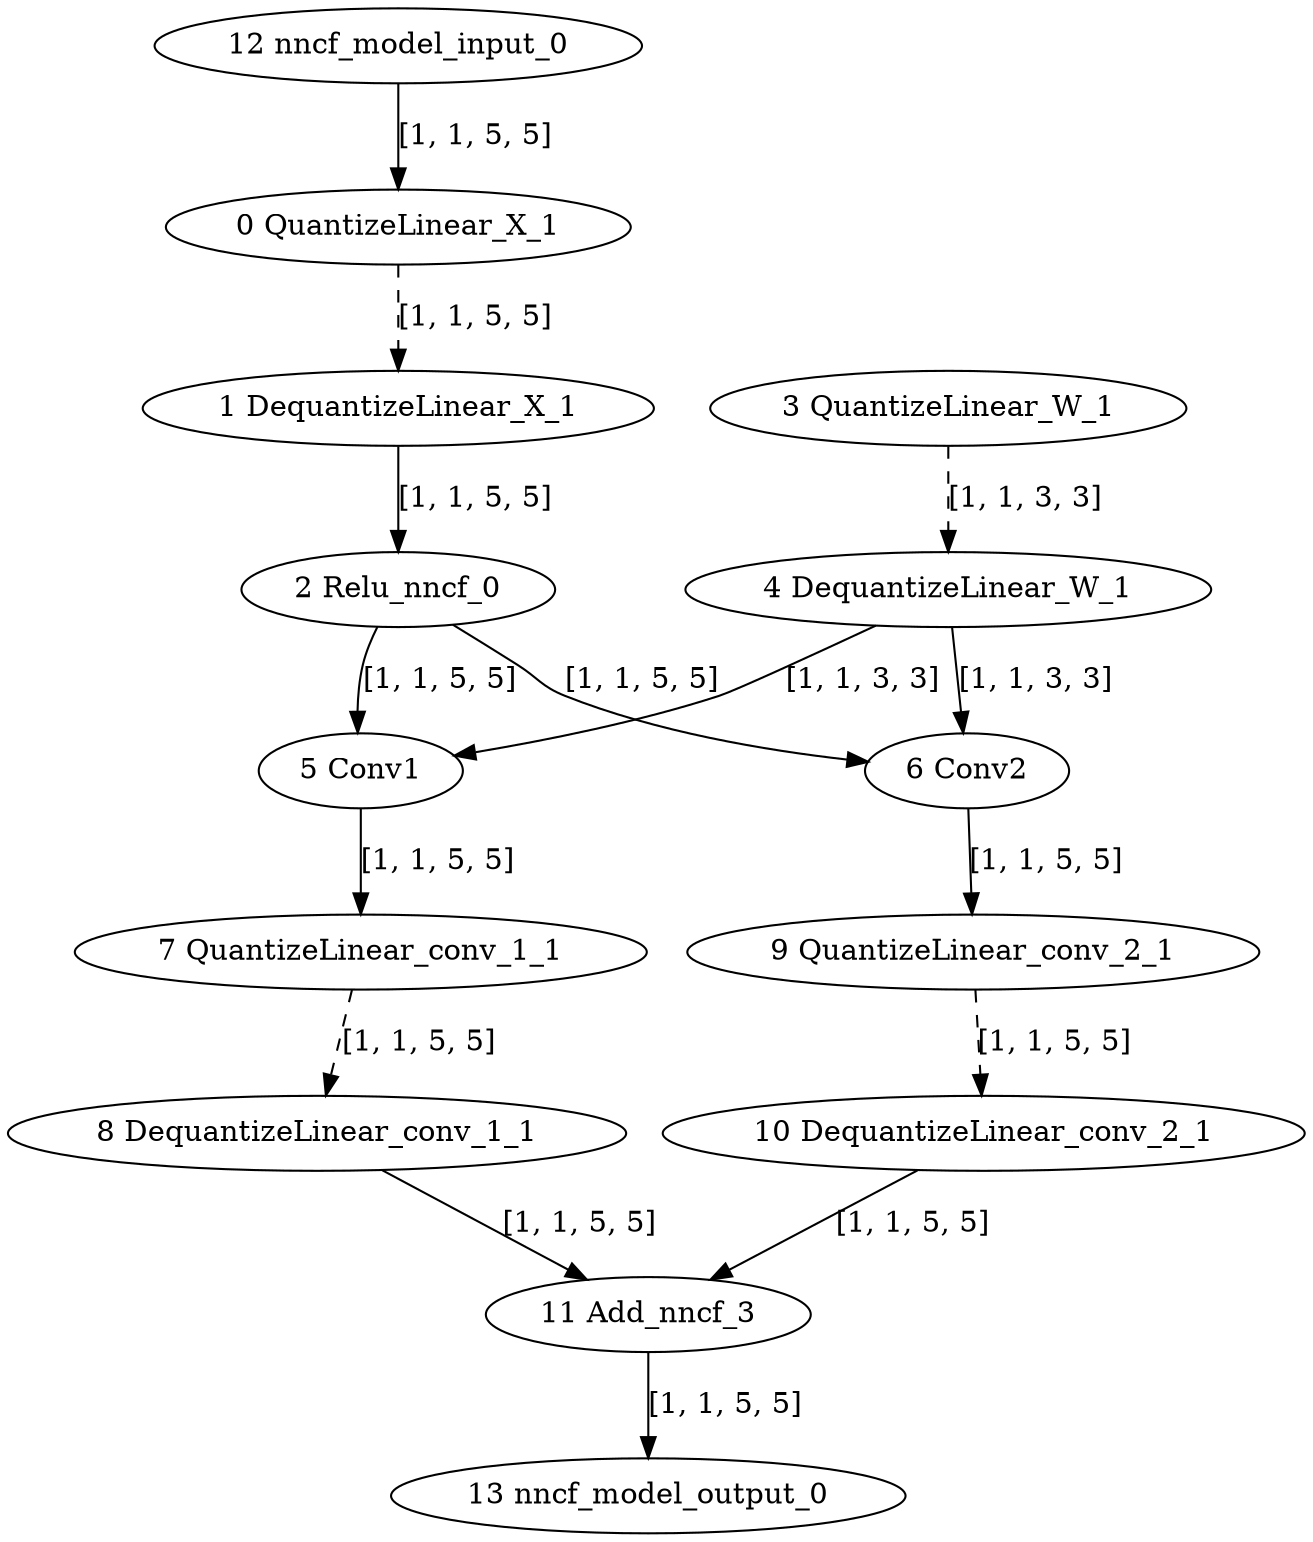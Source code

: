 strict digraph  {
"0 QuantizeLinear_X_1" [id=0, type=QuantizeLinear];
"1 DequantizeLinear_X_1" [id=1, type=DequantizeLinear];
"2 Relu_nncf_0" [id=2, type=Relu];
"3 QuantizeLinear_W_1" [id=3, type=QuantizeLinear];
"4 DequantizeLinear_W_1" [id=4, type=DequantizeLinear];
"5 Conv1" [id=5, type=Conv];
"6 Conv2" [id=6, type=Conv];
"7 QuantizeLinear_conv_1_1" [id=7, type=QuantizeLinear];
"8 DequantizeLinear_conv_1_1" [id=8, type=DequantizeLinear];
"9 QuantizeLinear_conv_2_1" [id=9, type=QuantizeLinear];
"10 DequantizeLinear_conv_2_1" [id=10, type=DequantizeLinear];
"11 Add_nncf_3" [id=11, type=Add];
"12 nncf_model_input_0" [id=12, type=nncf_model_input];
"13 nncf_model_output_0" [id=13, type=nncf_model_output];
"0 QuantizeLinear_X_1" -> "1 DequantizeLinear_X_1"  [label="[1, 1, 5, 5]", style=dashed];
"1 DequantizeLinear_X_1" -> "2 Relu_nncf_0"  [label="[1, 1, 5, 5]", style=solid];
"2 Relu_nncf_0" -> "5 Conv1"  [label="[1, 1, 5, 5]", style=solid];
"2 Relu_nncf_0" -> "6 Conv2"  [label="[1, 1, 5, 5]", style=solid];
"3 QuantizeLinear_W_1" -> "4 DequantizeLinear_W_1"  [label="[1, 1, 3, 3]", style=dashed];
"4 DequantizeLinear_W_1" -> "5 Conv1"  [label="[1, 1, 3, 3]", style=solid];
"4 DequantizeLinear_W_1" -> "6 Conv2"  [label="[1, 1, 3, 3]", style=solid];
"5 Conv1" -> "7 QuantizeLinear_conv_1_1"  [label="[1, 1, 5, 5]", style=solid];
"6 Conv2" -> "9 QuantizeLinear_conv_2_1"  [label="[1, 1, 5, 5]", style=solid];
"7 QuantizeLinear_conv_1_1" -> "8 DequantizeLinear_conv_1_1"  [label="[1, 1, 5, 5]", style=dashed];
"8 DequantizeLinear_conv_1_1" -> "11 Add_nncf_3"  [label="[1, 1, 5, 5]", style=solid];
"9 QuantizeLinear_conv_2_1" -> "10 DequantizeLinear_conv_2_1"  [label="[1, 1, 5, 5]", style=dashed];
"10 DequantizeLinear_conv_2_1" -> "11 Add_nncf_3"  [label="[1, 1, 5, 5]", style=solid];
"11 Add_nncf_3" -> "13 nncf_model_output_0"  [label="[1, 1, 5, 5]", style=solid];
"12 nncf_model_input_0" -> "0 QuantizeLinear_X_1"  [label="[1, 1, 5, 5]", style=solid];
}
